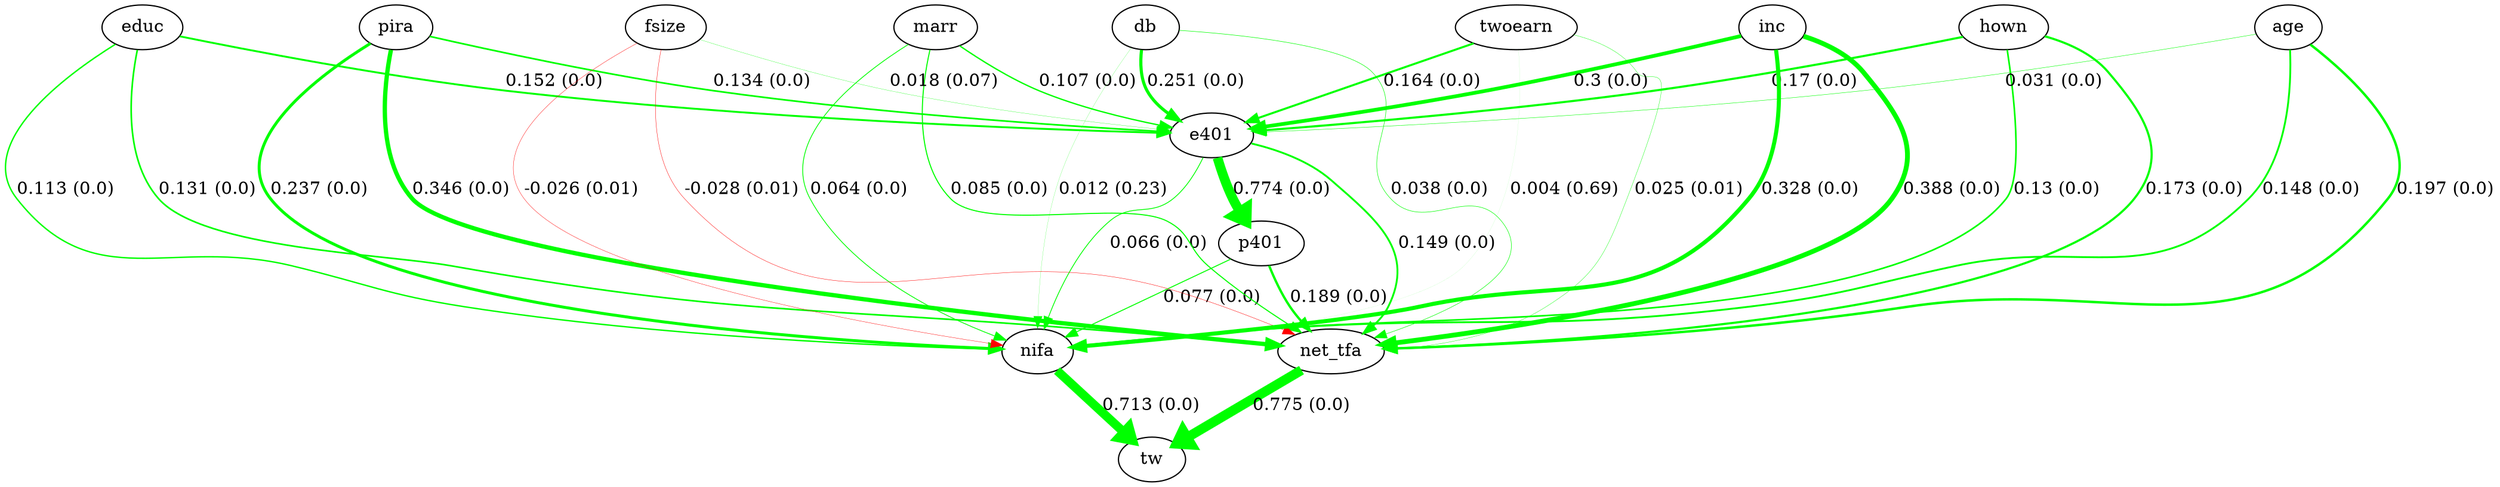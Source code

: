 digraph summary {
	p401 -> nifa [label="0.077 (0.0)" color=green penwidth=0.77]
	e401 -> nifa [label="0.066 (0.0)" color=green penwidth=0.66]
	hown -> nifa [label="0.13 (0.0)" color=green penwidth=1.3]
	pira -> nifa [label="0.237 (0.0)" color=green penwidth=2.37]
	twoearn -> nifa [label="0.004 (0.69)" color=green penwidth=0.04]
	marr -> nifa [label="0.064 (0.0)" color=green penwidth=0.64]
	db -> nifa [label="0.012 (0.23)" color=green penwidth=0.12]
	educ -> nifa [label="0.113 (0.0)" color=green penwidth=1.1300000000000001]
	fsize -> nifa [label="-0.026 (0.01)" color=red penwidth=0.26]
	inc -> nifa [label="0.328 (0.0)" color=green penwidth=3.2800000000000002]
	age -> nifa [label="0.148 (0.0)" color=green penwidth=1.48]
	p401 -> net_tfa [label="0.189 (0.0)" color=green penwidth=1.8900000000000001]
	e401 -> net_tfa [label="0.149 (0.0)" color=green penwidth=1.49]
	hown -> net_tfa [label="0.173 (0.0)" color=green penwidth=1.73]
	pira -> net_tfa [label="0.346 (0.0)" color=green penwidth=3.46]
	twoearn -> net_tfa [label="0.025 (0.01)" color=green penwidth=0.25]
	marr -> net_tfa [label="0.085 (0.0)" color=green penwidth=0.8500000000000001]
	db -> net_tfa [label="0.038 (0.0)" color=green penwidth=0.38]
	educ -> net_tfa [label="0.131 (0.0)" color=green penwidth=1.31]
	fsize -> net_tfa [label="-0.028 (0.01)" color=red penwidth=0.28]
	inc -> net_tfa [label="0.388 (0.0)" color=green penwidth=3.88]
	age -> net_tfa [label="0.197 (0.0)" color=green penwidth=1.9700000000000002]
	net_tfa -> tw [label="0.775 (0.0)" color=green penwidth=7.75]
	nifa -> tw [label="0.713 (0.0)" color=green penwidth=7.13]
	hown -> e401 [label="0.17 (0.0)" color=green penwidth=1.7000000000000002]
	pira -> e401 [label="0.134 (0.0)" color=green penwidth=1.34]
	twoearn -> e401 [label="0.164 (0.0)" color=green penwidth=1.6400000000000001]
	marr -> e401 [label="0.107 (0.0)" color=green penwidth=1.07]
	db -> e401 [label="0.251 (0.0)" color=green penwidth=2.51]
	educ -> e401 [label="0.152 (0.0)" color=green penwidth=1.52]
	fsize -> e401 [label="0.018 (0.07)" color=green penwidth=0.18]
	inc -> e401 [label="0.3 (0.0)" color=green penwidth=3.0]
	age -> e401 [label="0.031 (0.0)" color=green penwidth=0.31]
	e401 -> p401 [label="0.774 (0.0)" color=green penwidth=7.74]
}
